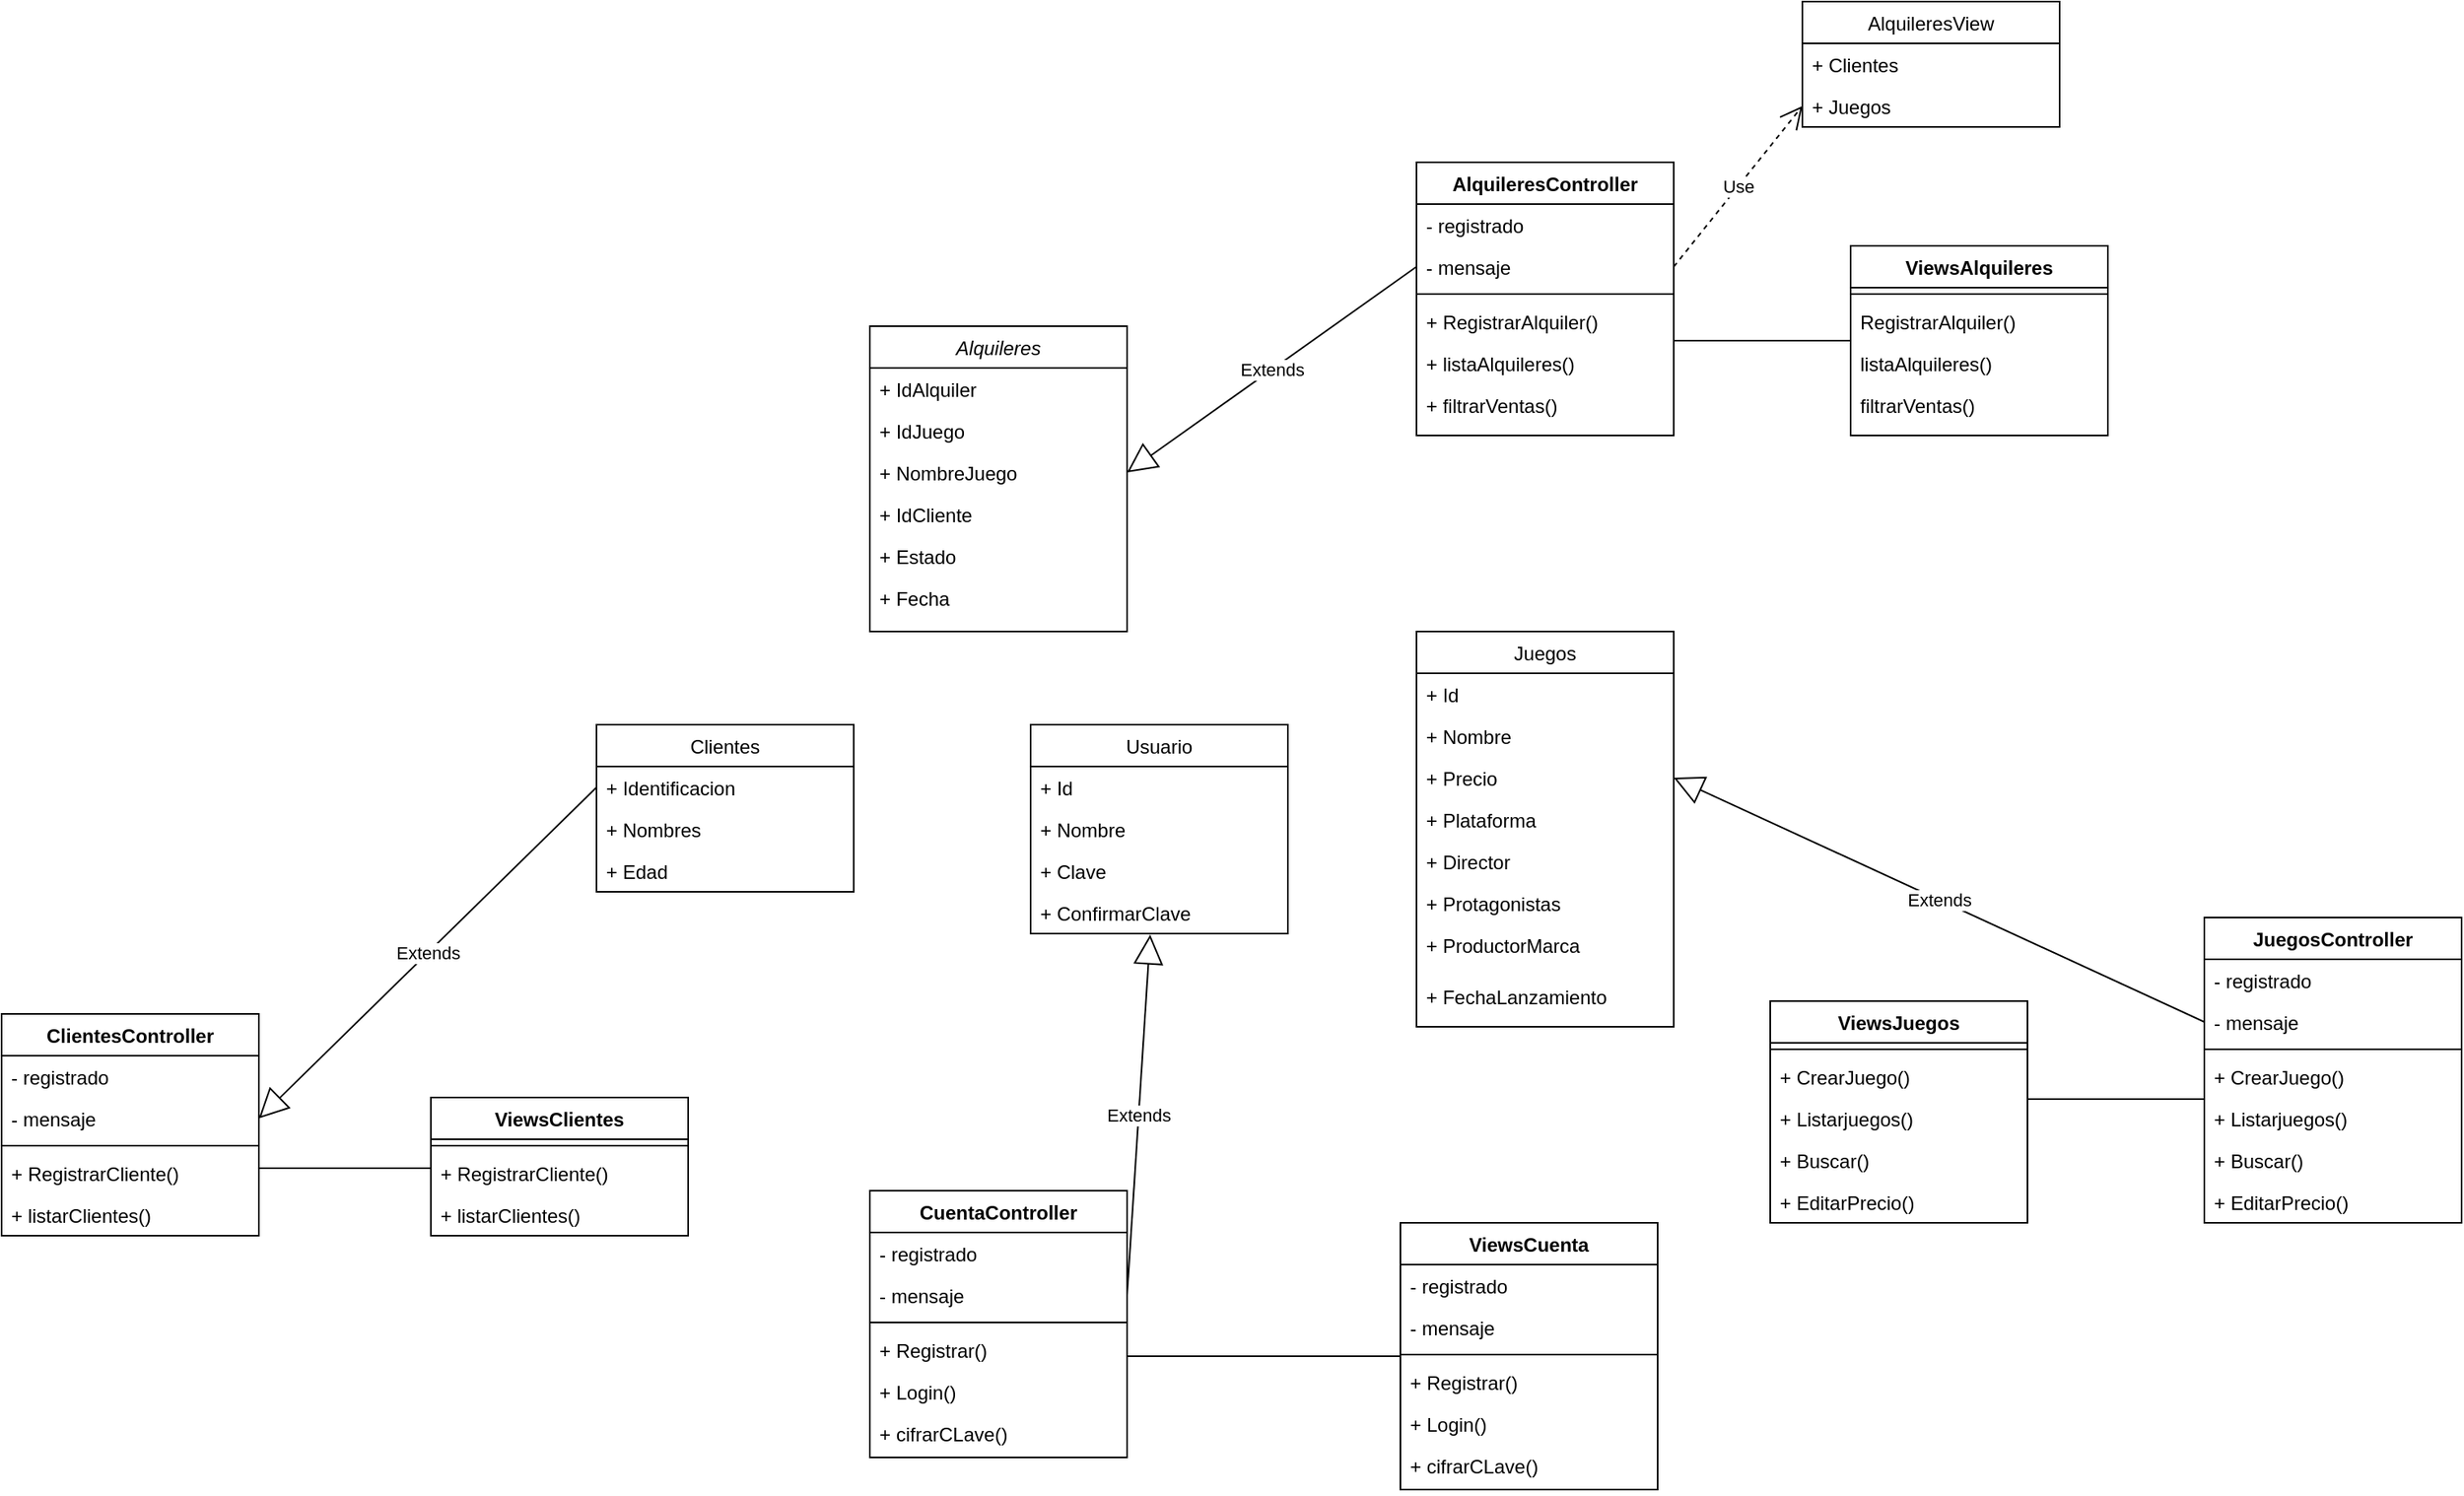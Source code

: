 <mxfile version="21.2.1" type="device">
  <diagram id="C5RBs43oDa-KdzZeNtuy" name="Page-1">
    <mxGraphModel dx="2284" dy="2056" grid="1" gridSize="10" guides="1" tooltips="1" connect="1" arrows="1" fold="1" page="1" pageScale="1" pageWidth="827" pageHeight="1169" math="0" shadow="0">
      <root>
        <mxCell id="WIyWlLk6GJQsqaUBKTNV-0" />
        <mxCell id="WIyWlLk6GJQsqaUBKTNV-1" parent="WIyWlLk6GJQsqaUBKTNV-0" />
        <mxCell id="zkfFHV4jXpPFQw0GAbJ--0" value="Alquileres" style="swimlane;fontStyle=2;align=center;verticalAlign=top;childLayout=stackLayout;horizontal=1;startSize=26;horizontalStack=0;resizeParent=1;resizeLast=0;collapsible=1;marginBottom=0;rounded=0;shadow=0;strokeWidth=1;" parent="WIyWlLk6GJQsqaUBKTNV-1" vertex="1">
          <mxGeometry x="-210" y="-8" width="160" height="190" as="geometry">
            <mxRectangle x="230" y="140" width="160" height="26" as="alternateBounds" />
          </mxGeometry>
        </mxCell>
        <mxCell id="zkfFHV4jXpPFQw0GAbJ--1" value="+ IdAlquiler" style="text;align=left;verticalAlign=top;spacingLeft=4;spacingRight=4;overflow=hidden;rotatable=0;points=[[0,0.5],[1,0.5]];portConstraint=eastwest;" parent="zkfFHV4jXpPFQw0GAbJ--0" vertex="1">
          <mxGeometry y="26" width="160" height="26" as="geometry" />
        </mxCell>
        <mxCell id="zkfFHV4jXpPFQw0GAbJ--2" value="+ IdJuego " style="text;align=left;verticalAlign=top;spacingLeft=4;spacingRight=4;overflow=hidden;rotatable=0;points=[[0,0.5],[1,0.5]];portConstraint=eastwest;rounded=0;shadow=0;html=0;" parent="zkfFHV4jXpPFQw0GAbJ--0" vertex="1">
          <mxGeometry y="52" width="160" height="26" as="geometry" />
        </mxCell>
        <mxCell id="zkfFHV4jXpPFQw0GAbJ--3" value="+ NombreJuego" style="text;align=left;verticalAlign=top;spacingLeft=4;spacingRight=4;overflow=hidden;rotatable=0;points=[[0,0.5],[1,0.5]];portConstraint=eastwest;rounded=0;shadow=0;html=0;" parent="zkfFHV4jXpPFQw0GAbJ--0" vertex="1">
          <mxGeometry y="78" width="160" height="26" as="geometry" />
        </mxCell>
        <mxCell id="rr_mZwFzjjK951hPbo51-11" value="+ IdCliente " style="text;align=left;verticalAlign=top;spacingLeft=4;spacingRight=4;overflow=hidden;rotatable=0;points=[[0,0.5],[1,0.5]];portConstraint=eastwest;rounded=0;shadow=0;html=0;" vertex="1" parent="zkfFHV4jXpPFQw0GAbJ--0">
          <mxGeometry y="104" width="160" height="26" as="geometry" />
        </mxCell>
        <mxCell id="rr_mZwFzjjK951hPbo51-10" value="+ Estado " style="text;align=left;verticalAlign=top;spacingLeft=4;spacingRight=4;overflow=hidden;rotatable=0;points=[[0,0.5],[1,0.5]];portConstraint=eastwest;rounded=0;shadow=0;html=0;" vertex="1" parent="zkfFHV4jXpPFQw0GAbJ--0">
          <mxGeometry y="130" width="160" height="26" as="geometry" />
        </mxCell>
        <mxCell id="rr_mZwFzjjK951hPbo51-12" value="+ Fecha" style="text;align=left;verticalAlign=top;spacingLeft=4;spacingRight=4;overflow=hidden;rotatable=0;points=[[0,0.5],[1,0.5]];portConstraint=eastwest;rounded=0;shadow=0;html=0;" vertex="1" parent="zkfFHV4jXpPFQw0GAbJ--0">
          <mxGeometry y="156" width="160" height="26" as="geometry" />
        </mxCell>
        <mxCell id="zkfFHV4jXpPFQw0GAbJ--6" value="AlquileresView" style="swimlane;fontStyle=0;align=center;verticalAlign=top;childLayout=stackLayout;horizontal=1;startSize=26;horizontalStack=0;resizeParent=1;resizeLast=0;collapsible=1;marginBottom=0;rounded=0;shadow=0;strokeWidth=1;" parent="WIyWlLk6GJQsqaUBKTNV-1" vertex="1">
          <mxGeometry x="370" y="-210" width="160" height="78" as="geometry">
            <mxRectangle x="130" y="380" width="160" height="26" as="alternateBounds" />
          </mxGeometry>
        </mxCell>
        <mxCell id="zkfFHV4jXpPFQw0GAbJ--7" value="+ Clientes" style="text;align=left;verticalAlign=top;spacingLeft=4;spacingRight=4;overflow=hidden;rotatable=0;points=[[0,0.5],[1,0.5]];portConstraint=eastwest;" parent="zkfFHV4jXpPFQw0GAbJ--6" vertex="1">
          <mxGeometry y="26" width="160" height="26" as="geometry" />
        </mxCell>
        <mxCell id="zkfFHV4jXpPFQw0GAbJ--8" value="+ Juegos" style="text;align=left;verticalAlign=top;spacingLeft=4;spacingRight=4;overflow=hidden;rotatable=0;points=[[0,0.5],[1,0.5]];portConstraint=eastwest;rounded=0;shadow=0;html=0;" parent="zkfFHV4jXpPFQw0GAbJ--6" vertex="1">
          <mxGeometry y="52" width="160" height="26" as="geometry" />
        </mxCell>
        <mxCell id="zkfFHV4jXpPFQw0GAbJ--13" value="Juegos&#xa;" style="swimlane;fontStyle=0;align=center;verticalAlign=top;childLayout=stackLayout;horizontal=1;startSize=26;horizontalStack=0;resizeParent=1;resizeLast=0;collapsible=1;marginBottom=0;rounded=0;shadow=0;strokeWidth=1;" parent="WIyWlLk6GJQsqaUBKTNV-1" vertex="1">
          <mxGeometry x="130" y="182" width="160" height="246" as="geometry">
            <mxRectangle x="370" y="250" width="170" height="26" as="alternateBounds" />
          </mxGeometry>
        </mxCell>
        <mxCell id="zkfFHV4jXpPFQw0GAbJ--14" value="+ Id" style="text;align=left;verticalAlign=top;spacingLeft=4;spacingRight=4;overflow=hidden;rotatable=0;points=[[0,0.5],[1,0.5]];portConstraint=eastwest;" parent="zkfFHV4jXpPFQw0GAbJ--13" vertex="1">
          <mxGeometry y="26" width="160" height="26" as="geometry" />
        </mxCell>
        <mxCell id="rr_mZwFzjjK951hPbo51-15" value="+ Nombre" style="text;align=left;verticalAlign=top;spacingLeft=4;spacingRight=4;overflow=hidden;rotatable=0;points=[[0,0.5],[1,0.5]];portConstraint=eastwest;" vertex="1" parent="zkfFHV4jXpPFQw0GAbJ--13">
          <mxGeometry y="52" width="160" height="26" as="geometry" />
        </mxCell>
        <mxCell id="rr_mZwFzjjK951hPbo51-14" value="+ Precio" style="text;align=left;verticalAlign=top;spacingLeft=4;spacingRight=4;overflow=hidden;rotatable=0;points=[[0,0.5],[1,0.5]];portConstraint=eastwest;" vertex="1" parent="zkfFHV4jXpPFQw0GAbJ--13">
          <mxGeometry y="78" width="160" height="26" as="geometry" />
        </mxCell>
        <mxCell id="rr_mZwFzjjK951hPbo51-19" value="+ Plataforma" style="text;align=left;verticalAlign=top;spacingLeft=4;spacingRight=4;overflow=hidden;rotatable=0;points=[[0,0.5],[1,0.5]];portConstraint=eastwest;" vertex="1" parent="zkfFHV4jXpPFQw0GAbJ--13">
          <mxGeometry y="104" width="160" height="26" as="geometry" />
        </mxCell>
        <mxCell id="rr_mZwFzjjK951hPbo51-18" value="+ Director" style="text;align=left;verticalAlign=top;spacingLeft=4;spacingRight=4;overflow=hidden;rotatable=0;points=[[0,0.5],[1,0.5]];portConstraint=eastwest;" vertex="1" parent="zkfFHV4jXpPFQw0GAbJ--13">
          <mxGeometry y="130" width="160" height="26" as="geometry" />
        </mxCell>
        <mxCell id="rr_mZwFzjjK951hPbo51-17" value="+ Protagonistas" style="text;align=left;verticalAlign=top;spacingLeft=4;spacingRight=4;overflow=hidden;rotatable=0;points=[[0,0.5],[1,0.5]];portConstraint=eastwest;" vertex="1" parent="zkfFHV4jXpPFQw0GAbJ--13">
          <mxGeometry y="156" width="160" height="26" as="geometry" />
        </mxCell>
        <mxCell id="rr_mZwFzjjK951hPbo51-16" value="+ ProductorMarca" style="text;align=left;verticalAlign=top;spacingLeft=4;spacingRight=4;overflow=hidden;rotatable=0;points=[[0,0.5],[1,0.5]];portConstraint=eastwest;" vertex="1" parent="zkfFHV4jXpPFQw0GAbJ--13">
          <mxGeometry y="182" width="160" height="32" as="geometry" />
        </mxCell>
        <mxCell id="rr_mZwFzjjK951hPbo51-21" value="+ FechaLanzamiento" style="text;align=left;verticalAlign=top;spacingLeft=4;spacingRight=4;overflow=hidden;rotatable=0;points=[[0,0.5],[1,0.5]];portConstraint=eastwest;" vertex="1" parent="zkfFHV4jXpPFQw0GAbJ--13">
          <mxGeometry y="214" width="160" height="32" as="geometry" />
        </mxCell>
        <mxCell id="zkfFHV4jXpPFQw0GAbJ--17" value="Clientes" style="swimlane;fontStyle=0;align=center;verticalAlign=top;childLayout=stackLayout;horizontal=1;startSize=26;horizontalStack=0;resizeParent=1;resizeLast=0;collapsible=1;marginBottom=0;rounded=0;shadow=0;strokeWidth=1;" parent="WIyWlLk6GJQsqaUBKTNV-1" vertex="1">
          <mxGeometry x="-380" y="240" width="160" height="104" as="geometry">
            <mxRectangle x="550" y="140" width="160" height="26" as="alternateBounds" />
          </mxGeometry>
        </mxCell>
        <mxCell id="zkfFHV4jXpPFQw0GAbJ--18" value="+ Identificacion " style="text;align=left;verticalAlign=top;spacingLeft=4;spacingRight=4;overflow=hidden;rotatable=0;points=[[0,0.5],[1,0.5]];portConstraint=eastwest;" parent="zkfFHV4jXpPFQw0GAbJ--17" vertex="1">
          <mxGeometry y="26" width="160" height="26" as="geometry" />
        </mxCell>
        <mxCell id="zkfFHV4jXpPFQw0GAbJ--19" value="+ Nombres " style="text;align=left;verticalAlign=top;spacingLeft=4;spacingRight=4;overflow=hidden;rotatable=0;points=[[0,0.5],[1,0.5]];portConstraint=eastwest;rounded=0;shadow=0;html=0;" parent="zkfFHV4jXpPFQw0GAbJ--17" vertex="1">
          <mxGeometry y="52" width="160" height="26" as="geometry" />
        </mxCell>
        <mxCell id="zkfFHV4jXpPFQw0GAbJ--20" value="+ Edad " style="text;align=left;verticalAlign=top;spacingLeft=4;spacingRight=4;overflow=hidden;rotatable=0;points=[[0,0.5],[1,0.5]];portConstraint=eastwest;rounded=0;shadow=0;html=0;" parent="zkfFHV4jXpPFQw0GAbJ--17" vertex="1">
          <mxGeometry y="78" width="160" height="26" as="geometry" />
        </mxCell>
        <mxCell id="rr_mZwFzjjK951hPbo51-1" value="Usuario" style="swimlane;fontStyle=0;align=center;verticalAlign=top;childLayout=stackLayout;horizontal=1;startSize=26;horizontalStack=0;resizeParent=1;resizeLast=0;collapsible=1;marginBottom=0;rounded=0;shadow=0;strokeWidth=1;" vertex="1" parent="WIyWlLk6GJQsqaUBKTNV-1">
          <mxGeometry x="-110" y="240" width="160" height="130" as="geometry">
            <mxRectangle x="550" y="140" width="160" height="26" as="alternateBounds" />
          </mxGeometry>
        </mxCell>
        <mxCell id="rr_mZwFzjjK951hPbo51-2" value="+ Id " style="text;align=left;verticalAlign=top;spacingLeft=4;spacingRight=4;overflow=hidden;rotatable=0;points=[[0,0.5],[1,0.5]];portConstraint=eastwest;" vertex="1" parent="rr_mZwFzjjK951hPbo51-1">
          <mxGeometry y="26" width="160" height="26" as="geometry" />
        </mxCell>
        <mxCell id="rr_mZwFzjjK951hPbo51-3" value="+ Nombre" style="text;align=left;verticalAlign=top;spacingLeft=4;spacingRight=4;overflow=hidden;rotatable=0;points=[[0,0.5],[1,0.5]];portConstraint=eastwest;rounded=0;shadow=0;html=0;" vertex="1" parent="rr_mZwFzjjK951hPbo51-1">
          <mxGeometry y="52" width="160" height="26" as="geometry" />
        </mxCell>
        <mxCell id="rr_mZwFzjjK951hPbo51-4" value="+ Clave" style="text;align=left;verticalAlign=top;spacingLeft=4;spacingRight=4;overflow=hidden;rotatable=0;points=[[0,0.5],[1,0.5]];portConstraint=eastwest;rounded=0;shadow=0;html=0;" vertex="1" parent="rr_mZwFzjjK951hPbo51-1">
          <mxGeometry y="78" width="160" height="26" as="geometry" />
        </mxCell>
        <mxCell id="rr_mZwFzjjK951hPbo51-5" value="+ ConfirmarClave" style="text;align=left;verticalAlign=top;spacingLeft=4;spacingRight=4;overflow=hidden;rotatable=0;points=[[0,0.5],[1,0.5]];portConstraint=eastwest;rounded=0;shadow=0;html=0;" vertex="1" parent="rr_mZwFzjjK951hPbo51-1">
          <mxGeometry y="104" width="160" height="26" as="geometry" />
        </mxCell>
        <mxCell id="rr_mZwFzjjK951hPbo51-26" value="AlquileresController" style="swimlane;fontStyle=1;align=center;verticalAlign=top;childLayout=stackLayout;horizontal=1;startSize=26;horizontalStack=0;resizeParent=1;resizeParentMax=0;resizeLast=0;collapsible=1;marginBottom=0;whiteSpace=wrap;html=1;" vertex="1" parent="WIyWlLk6GJQsqaUBKTNV-1">
          <mxGeometry x="130" y="-110" width="160" height="170" as="geometry" />
        </mxCell>
        <mxCell id="rr_mZwFzjjK951hPbo51-27" value="- registrado" style="text;strokeColor=none;fillColor=none;align=left;verticalAlign=top;spacingLeft=4;spacingRight=4;overflow=hidden;rotatable=0;points=[[0,0.5],[1,0.5]];portConstraint=eastwest;whiteSpace=wrap;html=1;" vertex="1" parent="rr_mZwFzjjK951hPbo51-26">
          <mxGeometry y="26" width="160" height="26" as="geometry" />
        </mxCell>
        <mxCell id="rr_mZwFzjjK951hPbo51-46" value="- mensaje" style="text;strokeColor=none;fillColor=none;align=left;verticalAlign=top;spacingLeft=4;spacingRight=4;overflow=hidden;rotatable=0;points=[[0,0.5],[1,0.5]];portConstraint=eastwest;whiteSpace=wrap;html=1;" vertex="1" parent="rr_mZwFzjjK951hPbo51-26">
          <mxGeometry y="52" width="160" height="26" as="geometry" />
        </mxCell>
        <mxCell id="rr_mZwFzjjK951hPbo51-28" value="" style="line;strokeWidth=1;fillColor=none;align=left;verticalAlign=middle;spacingTop=-1;spacingLeft=3;spacingRight=3;rotatable=0;labelPosition=right;points=[];portConstraint=eastwest;strokeColor=inherit;" vertex="1" parent="rr_mZwFzjjK951hPbo51-26">
          <mxGeometry y="78" width="160" height="8" as="geometry" />
        </mxCell>
        <mxCell id="rr_mZwFzjjK951hPbo51-47" value="+ RegistrarAlquiler()" style="text;strokeColor=none;fillColor=none;align=left;verticalAlign=top;spacingLeft=4;spacingRight=4;overflow=hidden;rotatable=0;points=[[0,0.5],[1,0.5]];portConstraint=eastwest;whiteSpace=wrap;html=1;" vertex="1" parent="rr_mZwFzjjK951hPbo51-26">
          <mxGeometry y="86" width="160" height="26" as="geometry" />
        </mxCell>
        <mxCell id="rr_mZwFzjjK951hPbo51-48" value="+ listaAlquileres()" style="text;strokeColor=none;fillColor=none;align=left;verticalAlign=top;spacingLeft=4;spacingRight=4;overflow=hidden;rotatable=0;points=[[0,0.5],[1,0.5]];portConstraint=eastwest;whiteSpace=wrap;html=1;" vertex="1" parent="rr_mZwFzjjK951hPbo51-26">
          <mxGeometry y="112" width="160" height="26" as="geometry" />
        </mxCell>
        <mxCell id="rr_mZwFzjjK951hPbo51-29" value="+ filtrarVentas()" style="text;strokeColor=none;fillColor=none;align=left;verticalAlign=top;spacingLeft=4;spacingRight=4;overflow=hidden;rotatable=0;points=[[0,0.5],[1,0.5]];portConstraint=eastwest;whiteSpace=wrap;html=1;" vertex="1" parent="rr_mZwFzjjK951hPbo51-26">
          <mxGeometry y="138" width="160" height="32" as="geometry" />
        </mxCell>
        <mxCell id="rr_mZwFzjjK951hPbo51-30" value="ClientesController" style="swimlane;fontStyle=1;align=center;verticalAlign=top;childLayout=stackLayout;horizontal=1;startSize=26;horizontalStack=0;resizeParent=1;resizeParentMax=0;resizeLast=0;collapsible=1;marginBottom=0;whiteSpace=wrap;html=1;" vertex="1" parent="WIyWlLk6GJQsqaUBKTNV-1">
          <mxGeometry x="-750" y="420" width="160" height="138" as="geometry" />
        </mxCell>
        <mxCell id="rr_mZwFzjjK951hPbo51-31" value="- registrado" style="text;strokeColor=none;fillColor=none;align=left;verticalAlign=top;spacingLeft=4;spacingRight=4;overflow=hidden;rotatable=0;points=[[0,0.5],[1,0.5]];portConstraint=eastwest;whiteSpace=wrap;html=1;" vertex="1" parent="rr_mZwFzjjK951hPbo51-30">
          <mxGeometry y="26" width="160" height="26" as="geometry" />
        </mxCell>
        <mxCell id="rr_mZwFzjjK951hPbo51-54" value="- mensaje" style="text;strokeColor=none;fillColor=none;align=left;verticalAlign=top;spacingLeft=4;spacingRight=4;overflow=hidden;rotatable=0;points=[[0,0.5],[1,0.5]];portConstraint=eastwest;whiteSpace=wrap;html=1;" vertex="1" parent="rr_mZwFzjjK951hPbo51-30">
          <mxGeometry y="52" width="160" height="26" as="geometry" />
        </mxCell>
        <mxCell id="rr_mZwFzjjK951hPbo51-32" value="" style="line;strokeWidth=1;fillColor=none;align=left;verticalAlign=middle;spacingTop=-1;spacingLeft=3;spacingRight=3;rotatable=0;labelPosition=right;points=[];portConstraint=eastwest;strokeColor=inherit;" vertex="1" parent="rr_mZwFzjjK951hPbo51-30">
          <mxGeometry y="78" width="160" height="8" as="geometry" />
        </mxCell>
        <mxCell id="rr_mZwFzjjK951hPbo51-33" value="+ RegistrarCliente()" style="text;strokeColor=none;fillColor=none;align=left;verticalAlign=top;spacingLeft=4;spacingRight=4;overflow=hidden;rotatable=0;points=[[0,0.5],[1,0.5]];portConstraint=eastwest;whiteSpace=wrap;html=1;" vertex="1" parent="rr_mZwFzjjK951hPbo51-30">
          <mxGeometry y="86" width="160" height="26" as="geometry" />
        </mxCell>
        <mxCell id="rr_mZwFzjjK951hPbo51-56" value="+ listarClientes()" style="text;strokeColor=none;fillColor=none;align=left;verticalAlign=top;spacingLeft=4;spacingRight=4;overflow=hidden;rotatable=0;points=[[0,0.5],[1,0.5]];portConstraint=eastwest;whiteSpace=wrap;html=1;" vertex="1" parent="rr_mZwFzjjK951hPbo51-30">
          <mxGeometry y="112" width="160" height="26" as="geometry" />
        </mxCell>
        <mxCell id="rr_mZwFzjjK951hPbo51-34" value="JuegosController" style="swimlane;fontStyle=1;align=center;verticalAlign=top;childLayout=stackLayout;horizontal=1;startSize=26;horizontalStack=0;resizeParent=1;resizeParentMax=0;resizeLast=0;collapsible=1;marginBottom=0;whiteSpace=wrap;html=1;" vertex="1" parent="WIyWlLk6GJQsqaUBKTNV-1">
          <mxGeometry x="620" y="360" width="160" height="190" as="geometry" />
        </mxCell>
        <mxCell id="rr_mZwFzjjK951hPbo51-35" value="- registrado" style="text;strokeColor=none;fillColor=none;align=left;verticalAlign=top;spacingLeft=4;spacingRight=4;overflow=hidden;rotatable=0;points=[[0,0.5],[1,0.5]];portConstraint=eastwest;whiteSpace=wrap;html=1;" vertex="1" parent="rr_mZwFzjjK951hPbo51-34">
          <mxGeometry y="26" width="160" height="26" as="geometry" />
        </mxCell>
        <mxCell id="rr_mZwFzjjK951hPbo51-59" value="- mensaje" style="text;strokeColor=none;fillColor=none;align=left;verticalAlign=top;spacingLeft=4;spacingRight=4;overflow=hidden;rotatable=0;points=[[0,0.5],[1,0.5]];portConstraint=eastwest;whiteSpace=wrap;html=1;" vertex="1" parent="rr_mZwFzjjK951hPbo51-34">
          <mxGeometry y="52" width="160" height="26" as="geometry" />
        </mxCell>
        <mxCell id="rr_mZwFzjjK951hPbo51-36" value="" style="line;strokeWidth=1;fillColor=none;align=left;verticalAlign=middle;spacingTop=-1;spacingLeft=3;spacingRight=3;rotatable=0;labelPosition=right;points=[];portConstraint=eastwest;strokeColor=inherit;" vertex="1" parent="rr_mZwFzjjK951hPbo51-34">
          <mxGeometry y="78" width="160" height="8" as="geometry" />
        </mxCell>
        <mxCell id="rr_mZwFzjjK951hPbo51-37" value="+ CrearJuego()" style="text;strokeColor=none;fillColor=none;align=left;verticalAlign=top;spacingLeft=4;spacingRight=4;overflow=hidden;rotatable=0;points=[[0,0.5],[1,0.5]];portConstraint=eastwest;whiteSpace=wrap;html=1;" vertex="1" parent="rr_mZwFzjjK951hPbo51-34">
          <mxGeometry y="86" width="160" height="26" as="geometry" />
        </mxCell>
        <mxCell id="rr_mZwFzjjK951hPbo51-60" value="+ Listarjuegos()" style="text;strokeColor=none;fillColor=none;align=left;verticalAlign=top;spacingLeft=4;spacingRight=4;overflow=hidden;rotatable=0;points=[[0,0.5],[1,0.5]];portConstraint=eastwest;whiteSpace=wrap;html=1;" vertex="1" parent="rr_mZwFzjjK951hPbo51-34">
          <mxGeometry y="112" width="160" height="26" as="geometry" />
        </mxCell>
        <mxCell id="rr_mZwFzjjK951hPbo51-61" value="+ Buscar()" style="text;strokeColor=none;fillColor=none;align=left;verticalAlign=top;spacingLeft=4;spacingRight=4;overflow=hidden;rotatable=0;points=[[0,0.5],[1,0.5]];portConstraint=eastwest;whiteSpace=wrap;html=1;" vertex="1" parent="rr_mZwFzjjK951hPbo51-34">
          <mxGeometry y="138" width="160" height="26" as="geometry" />
        </mxCell>
        <mxCell id="rr_mZwFzjjK951hPbo51-62" value="+ EditarPrecio()" style="text;strokeColor=none;fillColor=none;align=left;verticalAlign=top;spacingLeft=4;spacingRight=4;overflow=hidden;rotatable=0;points=[[0,0.5],[1,0.5]];portConstraint=eastwest;whiteSpace=wrap;html=1;" vertex="1" parent="rr_mZwFzjjK951hPbo51-34">
          <mxGeometry y="164" width="160" height="26" as="geometry" />
        </mxCell>
        <mxCell id="rr_mZwFzjjK951hPbo51-38" value="CuentaController" style="swimlane;fontStyle=1;align=center;verticalAlign=top;childLayout=stackLayout;horizontal=1;startSize=26;horizontalStack=0;resizeParent=1;resizeParentMax=0;resizeLast=0;collapsible=1;marginBottom=0;whiteSpace=wrap;html=1;" vertex="1" parent="WIyWlLk6GJQsqaUBKTNV-1">
          <mxGeometry x="-210" y="530" width="160" height="166" as="geometry" />
        </mxCell>
        <mxCell id="rr_mZwFzjjK951hPbo51-39" value="- registrado" style="text;strokeColor=none;fillColor=none;align=left;verticalAlign=top;spacingLeft=4;spacingRight=4;overflow=hidden;rotatable=0;points=[[0,0.5],[1,0.5]];portConstraint=eastwest;whiteSpace=wrap;html=1;" vertex="1" parent="rr_mZwFzjjK951hPbo51-38">
          <mxGeometry y="26" width="160" height="26" as="geometry" />
        </mxCell>
        <mxCell id="rr_mZwFzjjK951hPbo51-64" value="- mensaje" style="text;strokeColor=none;fillColor=none;align=left;verticalAlign=top;spacingLeft=4;spacingRight=4;overflow=hidden;rotatable=0;points=[[0,0.5],[1,0.5]];portConstraint=eastwest;whiteSpace=wrap;html=1;" vertex="1" parent="rr_mZwFzjjK951hPbo51-38">
          <mxGeometry y="52" width="160" height="26" as="geometry" />
        </mxCell>
        <mxCell id="rr_mZwFzjjK951hPbo51-40" value="" style="line;strokeWidth=1;fillColor=none;align=left;verticalAlign=middle;spacingTop=-1;spacingLeft=3;spacingRight=3;rotatable=0;labelPosition=right;points=[];portConstraint=eastwest;strokeColor=inherit;" vertex="1" parent="rr_mZwFzjjK951hPbo51-38">
          <mxGeometry y="78" width="160" height="8" as="geometry" />
        </mxCell>
        <mxCell id="rr_mZwFzjjK951hPbo51-41" value="+ Registrar()" style="text;strokeColor=none;fillColor=none;align=left;verticalAlign=top;spacingLeft=4;spacingRight=4;overflow=hidden;rotatable=0;points=[[0,0.5],[1,0.5]];portConstraint=eastwest;whiteSpace=wrap;html=1;" vertex="1" parent="rr_mZwFzjjK951hPbo51-38">
          <mxGeometry y="86" width="160" height="26" as="geometry" />
        </mxCell>
        <mxCell id="rr_mZwFzjjK951hPbo51-65" value="+ Login()" style="text;strokeColor=none;fillColor=none;align=left;verticalAlign=top;spacingLeft=4;spacingRight=4;overflow=hidden;rotatable=0;points=[[0,0.5],[1,0.5]];portConstraint=eastwest;whiteSpace=wrap;html=1;" vertex="1" parent="rr_mZwFzjjK951hPbo51-38">
          <mxGeometry y="112" width="160" height="26" as="geometry" />
        </mxCell>
        <mxCell id="rr_mZwFzjjK951hPbo51-66" value="+ cifrarCLave()" style="text;strokeColor=none;fillColor=none;align=left;verticalAlign=top;spacingLeft=4;spacingRight=4;overflow=hidden;rotatable=0;points=[[0,0.5],[1,0.5]];portConstraint=eastwest;whiteSpace=wrap;html=1;" vertex="1" parent="rr_mZwFzjjK951hPbo51-38">
          <mxGeometry y="138" width="160" height="28" as="geometry" />
        </mxCell>
        <mxCell id="rr_mZwFzjjK951hPbo51-52" value="Extends" style="endArrow=block;endSize=16;endFill=0;html=1;rounded=0;exitX=0;exitY=0.5;exitDx=0;exitDy=0;entryX=1;entryY=0.5;entryDx=0;entryDy=0;" edge="1" parent="WIyWlLk6GJQsqaUBKTNV-1" source="rr_mZwFzjjK951hPbo51-46" target="zkfFHV4jXpPFQw0GAbJ--3">
          <mxGeometry width="160" relative="1" as="geometry">
            <mxPoint x="-300" y="-210" as="sourcePoint" />
            <mxPoint x="-400" y="-150" as="targetPoint" />
            <Array as="points" />
          </mxGeometry>
        </mxCell>
        <mxCell id="rr_mZwFzjjK951hPbo51-51" value="Use" style="endArrow=open;endSize=12;dashed=1;html=1;rounded=0;entryX=0;entryY=0.5;entryDx=0;entryDy=0;exitX=1;exitY=0.5;exitDx=0;exitDy=0;" edge="1" parent="WIyWlLk6GJQsqaUBKTNV-1" source="rr_mZwFzjjK951hPbo51-46" target="zkfFHV4jXpPFQw0GAbJ--8">
          <mxGeometry width="160" relative="1" as="geometry">
            <mxPoint x="150" y="-40" as="sourcePoint" />
            <mxPoint x="310" y="-40" as="targetPoint" />
          </mxGeometry>
        </mxCell>
        <mxCell id="rr_mZwFzjjK951hPbo51-57" value="Extends" style="endArrow=block;endSize=16;endFill=0;html=1;rounded=0;exitX=0;exitY=0.5;exitDx=0;exitDy=0;entryX=1;entryY=0.5;entryDx=0;entryDy=0;" edge="1" parent="WIyWlLk6GJQsqaUBKTNV-1" source="zkfFHV4jXpPFQw0GAbJ--18" target="rr_mZwFzjjK951hPbo51-54">
          <mxGeometry width="160" relative="1" as="geometry">
            <mxPoint x="-390" y="258" as="sourcePoint" />
            <mxPoint x="-550" y="274" as="targetPoint" />
            <Array as="points" />
          </mxGeometry>
        </mxCell>
        <mxCell id="rr_mZwFzjjK951hPbo51-63" value="Extends" style="endArrow=block;endSize=16;endFill=0;html=1;rounded=0;entryX=1;entryY=0.5;entryDx=0;entryDy=0;exitX=0;exitY=0.5;exitDx=0;exitDy=0;" edge="1" parent="WIyWlLk6GJQsqaUBKTNV-1" source="rr_mZwFzjjK951hPbo51-59" target="rr_mZwFzjjK951hPbo51-14">
          <mxGeometry width="160" relative="1" as="geometry">
            <mxPoint x="500" y="220" as="sourcePoint" />
            <mxPoint x="720" y="210" as="targetPoint" />
          </mxGeometry>
        </mxCell>
        <mxCell id="rr_mZwFzjjK951hPbo51-67" value="Extends" style="endArrow=block;endSize=16;endFill=0;html=1;rounded=0;entryX=0.465;entryY=1.026;entryDx=0;entryDy=0;exitX=1;exitY=0.5;exitDx=0;exitDy=0;entryPerimeter=0;" edge="1" parent="WIyWlLk6GJQsqaUBKTNV-1" source="rr_mZwFzjjK951hPbo51-64" target="rr_mZwFzjjK951hPbo51-5">
          <mxGeometry width="160" relative="1" as="geometry">
            <mxPoint x="90" y="470" as="sourcePoint" />
            <mxPoint x="250" y="470" as="targetPoint" />
          </mxGeometry>
        </mxCell>
        <mxCell id="rr_mZwFzjjK951hPbo51-68" value="ViewsAlquileres" style="swimlane;fontStyle=1;align=center;verticalAlign=top;childLayout=stackLayout;horizontal=1;startSize=26;horizontalStack=0;resizeParent=1;resizeParentMax=0;resizeLast=0;collapsible=1;marginBottom=0;whiteSpace=wrap;html=1;" vertex="1" parent="WIyWlLk6GJQsqaUBKTNV-1">
          <mxGeometry x="400" y="-58" width="160" height="118" as="geometry" />
        </mxCell>
        <mxCell id="rr_mZwFzjjK951hPbo51-71" value="" style="line;strokeWidth=1;fillColor=none;align=left;verticalAlign=middle;spacingTop=-1;spacingLeft=3;spacingRight=3;rotatable=0;labelPosition=right;points=[];portConstraint=eastwest;strokeColor=inherit;" vertex="1" parent="rr_mZwFzjjK951hPbo51-68">
          <mxGeometry y="26" width="160" height="8" as="geometry" />
        </mxCell>
        <mxCell id="rr_mZwFzjjK951hPbo51-72" value="RegistrarAlquiler()" style="text;strokeColor=none;fillColor=none;align=left;verticalAlign=top;spacingLeft=4;spacingRight=4;overflow=hidden;rotatable=0;points=[[0,0.5],[1,0.5]];portConstraint=eastwest;whiteSpace=wrap;html=1;" vertex="1" parent="rr_mZwFzjjK951hPbo51-68">
          <mxGeometry y="34" width="160" height="26" as="geometry" />
        </mxCell>
        <mxCell id="rr_mZwFzjjK951hPbo51-73" value="listaAlquileres()" style="text;strokeColor=none;fillColor=none;align=left;verticalAlign=top;spacingLeft=4;spacingRight=4;overflow=hidden;rotatable=0;points=[[0,0.5],[1,0.5]];portConstraint=eastwest;whiteSpace=wrap;html=1;" vertex="1" parent="rr_mZwFzjjK951hPbo51-68">
          <mxGeometry y="60" width="160" height="26" as="geometry" />
        </mxCell>
        <mxCell id="rr_mZwFzjjK951hPbo51-74" value="filtrarVentas()" style="text;strokeColor=none;fillColor=none;align=left;verticalAlign=top;spacingLeft=4;spacingRight=4;overflow=hidden;rotatable=0;points=[[0,0.5],[1,0.5]];portConstraint=eastwest;whiteSpace=wrap;html=1;" vertex="1" parent="rr_mZwFzjjK951hPbo51-68">
          <mxGeometry y="86" width="160" height="32" as="geometry" />
        </mxCell>
        <mxCell id="rr_mZwFzjjK951hPbo51-75" value="" style="line;strokeWidth=1;fillColor=none;align=left;verticalAlign=middle;spacingTop=-1;spacingLeft=3;spacingRight=3;rotatable=0;labelPosition=right;points=[];portConstraint=eastwest;strokeColor=inherit;" vertex="1" parent="WIyWlLk6GJQsqaUBKTNV-1">
          <mxGeometry x="290" y="-3" width="110" height="8" as="geometry" />
        </mxCell>
        <mxCell id="rr_mZwFzjjK951hPbo51-76" value="ViewsClientes" style="swimlane;fontStyle=1;align=center;verticalAlign=top;childLayout=stackLayout;horizontal=1;startSize=26;horizontalStack=0;resizeParent=1;resizeParentMax=0;resizeLast=0;collapsible=1;marginBottom=0;whiteSpace=wrap;html=1;" vertex="1" parent="WIyWlLk6GJQsqaUBKTNV-1">
          <mxGeometry x="-483" y="472" width="160" height="86" as="geometry" />
        </mxCell>
        <mxCell id="rr_mZwFzjjK951hPbo51-79" value="" style="line;strokeWidth=1;fillColor=none;align=left;verticalAlign=middle;spacingTop=-1;spacingLeft=3;spacingRight=3;rotatable=0;labelPosition=right;points=[];portConstraint=eastwest;strokeColor=inherit;" vertex="1" parent="rr_mZwFzjjK951hPbo51-76">
          <mxGeometry y="26" width="160" height="8" as="geometry" />
        </mxCell>
        <mxCell id="rr_mZwFzjjK951hPbo51-80" value="+ RegistrarCliente()" style="text;strokeColor=none;fillColor=none;align=left;verticalAlign=top;spacingLeft=4;spacingRight=4;overflow=hidden;rotatable=0;points=[[0,0.5],[1,0.5]];portConstraint=eastwest;whiteSpace=wrap;html=1;" vertex="1" parent="rr_mZwFzjjK951hPbo51-76">
          <mxGeometry y="34" width="160" height="26" as="geometry" />
        </mxCell>
        <mxCell id="rr_mZwFzjjK951hPbo51-81" value="+ listarClientes()" style="text;strokeColor=none;fillColor=none;align=left;verticalAlign=top;spacingLeft=4;spacingRight=4;overflow=hidden;rotatable=0;points=[[0,0.5],[1,0.5]];portConstraint=eastwest;whiteSpace=wrap;html=1;" vertex="1" parent="rr_mZwFzjjK951hPbo51-76">
          <mxGeometry y="60" width="160" height="26" as="geometry" />
        </mxCell>
        <mxCell id="rr_mZwFzjjK951hPbo51-82" value="" style="line;strokeWidth=1;fillColor=none;align=left;verticalAlign=middle;spacingTop=-1;spacingLeft=3;spacingRight=3;rotatable=0;labelPosition=right;points=[];portConstraint=eastwest;strokeColor=inherit;" vertex="1" parent="WIyWlLk6GJQsqaUBKTNV-1">
          <mxGeometry x="-590" y="512" width="107" height="8" as="geometry" />
        </mxCell>
        <mxCell id="rr_mZwFzjjK951hPbo51-83" value="ViewsJuegos" style="swimlane;fontStyle=1;align=center;verticalAlign=top;childLayout=stackLayout;horizontal=1;startSize=26;horizontalStack=0;resizeParent=1;resizeParentMax=0;resizeLast=0;collapsible=1;marginBottom=0;whiteSpace=wrap;html=1;" vertex="1" parent="WIyWlLk6GJQsqaUBKTNV-1">
          <mxGeometry x="350" y="412" width="160" height="138" as="geometry" />
        </mxCell>
        <mxCell id="rr_mZwFzjjK951hPbo51-86" value="" style="line;strokeWidth=1;fillColor=none;align=left;verticalAlign=middle;spacingTop=-1;spacingLeft=3;spacingRight=3;rotatable=0;labelPosition=right;points=[];portConstraint=eastwest;strokeColor=inherit;" vertex="1" parent="rr_mZwFzjjK951hPbo51-83">
          <mxGeometry y="26" width="160" height="8" as="geometry" />
        </mxCell>
        <mxCell id="rr_mZwFzjjK951hPbo51-87" value="+ CrearJuego()" style="text;strokeColor=none;fillColor=none;align=left;verticalAlign=top;spacingLeft=4;spacingRight=4;overflow=hidden;rotatable=0;points=[[0,0.5],[1,0.5]];portConstraint=eastwest;whiteSpace=wrap;html=1;" vertex="1" parent="rr_mZwFzjjK951hPbo51-83">
          <mxGeometry y="34" width="160" height="26" as="geometry" />
        </mxCell>
        <mxCell id="rr_mZwFzjjK951hPbo51-88" value="+ Listarjuegos()" style="text;strokeColor=none;fillColor=none;align=left;verticalAlign=top;spacingLeft=4;spacingRight=4;overflow=hidden;rotatable=0;points=[[0,0.5],[1,0.5]];portConstraint=eastwest;whiteSpace=wrap;html=1;" vertex="1" parent="rr_mZwFzjjK951hPbo51-83">
          <mxGeometry y="60" width="160" height="26" as="geometry" />
        </mxCell>
        <mxCell id="rr_mZwFzjjK951hPbo51-89" value="+ Buscar()" style="text;strokeColor=none;fillColor=none;align=left;verticalAlign=top;spacingLeft=4;spacingRight=4;overflow=hidden;rotatable=0;points=[[0,0.5],[1,0.5]];portConstraint=eastwest;whiteSpace=wrap;html=1;" vertex="1" parent="rr_mZwFzjjK951hPbo51-83">
          <mxGeometry y="86" width="160" height="26" as="geometry" />
        </mxCell>
        <mxCell id="rr_mZwFzjjK951hPbo51-90" value="+ EditarPrecio()" style="text;strokeColor=none;fillColor=none;align=left;verticalAlign=top;spacingLeft=4;spacingRight=4;overflow=hidden;rotatable=0;points=[[0,0.5],[1,0.5]];portConstraint=eastwest;whiteSpace=wrap;html=1;" vertex="1" parent="rr_mZwFzjjK951hPbo51-83">
          <mxGeometry y="112" width="160" height="26" as="geometry" />
        </mxCell>
        <mxCell id="rr_mZwFzjjK951hPbo51-91" value="" style="line;strokeWidth=1;fillColor=none;align=left;verticalAlign=middle;spacingTop=-1;spacingLeft=3;spacingRight=3;rotatable=0;labelPosition=right;points=[];portConstraint=eastwest;strokeColor=inherit;" vertex="1" parent="WIyWlLk6GJQsqaUBKTNV-1">
          <mxGeometry x="510" y="469" width="110" height="8" as="geometry" />
        </mxCell>
        <mxCell id="rr_mZwFzjjK951hPbo51-92" value="ViewsCuenta" style="swimlane;fontStyle=1;align=center;verticalAlign=top;childLayout=stackLayout;horizontal=1;startSize=26;horizontalStack=0;resizeParent=1;resizeParentMax=0;resizeLast=0;collapsible=1;marginBottom=0;whiteSpace=wrap;html=1;" vertex="1" parent="WIyWlLk6GJQsqaUBKTNV-1">
          <mxGeometry x="120" y="550" width="160" height="166" as="geometry" />
        </mxCell>
        <mxCell id="rr_mZwFzjjK951hPbo51-93" value="- registrado" style="text;strokeColor=none;fillColor=none;align=left;verticalAlign=top;spacingLeft=4;spacingRight=4;overflow=hidden;rotatable=0;points=[[0,0.5],[1,0.5]];portConstraint=eastwest;whiteSpace=wrap;html=1;" vertex="1" parent="rr_mZwFzjjK951hPbo51-92">
          <mxGeometry y="26" width="160" height="26" as="geometry" />
        </mxCell>
        <mxCell id="rr_mZwFzjjK951hPbo51-94" value="- mensaje" style="text;strokeColor=none;fillColor=none;align=left;verticalAlign=top;spacingLeft=4;spacingRight=4;overflow=hidden;rotatable=0;points=[[0,0.5],[1,0.5]];portConstraint=eastwest;whiteSpace=wrap;html=1;" vertex="1" parent="rr_mZwFzjjK951hPbo51-92">
          <mxGeometry y="52" width="160" height="26" as="geometry" />
        </mxCell>
        <mxCell id="rr_mZwFzjjK951hPbo51-95" value="" style="line;strokeWidth=1;fillColor=none;align=left;verticalAlign=middle;spacingTop=-1;spacingLeft=3;spacingRight=3;rotatable=0;labelPosition=right;points=[];portConstraint=eastwest;strokeColor=inherit;" vertex="1" parent="rr_mZwFzjjK951hPbo51-92">
          <mxGeometry y="78" width="160" height="8" as="geometry" />
        </mxCell>
        <mxCell id="rr_mZwFzjjK951hPbo51-96" value="+ Registrar()" style="text;strokeColor=none;fillColor=none;align=left;verticalAlign=top;spacingLeft=4;spacingRight=4;overflow=hidden;rotatable=0;points=[[0,0.5],[1,0.5]];portConstraint=eastwest;whiteSpace=wrap;html=1;" vertex="1" parent="rr_mZwFzjjK951hPbo51-92">
          <mxGeometry y="86" width="160" height="26" as="geometry" />
        </mxCell>
        <mxCell id="rr_mZwFzjjK951hPbo51-97" value="+ Login()" style="text;strokeColor=none;fillColor=none;align=left;verticalAlign=top;spacingLeft=4;spacingRight=4;overflow=hidden;rotatable=0;points=[[0,0.5],[1,0.5]];portConstraint=eastwest;whiteSpace=wrap;html=1;" vertex="1" parent="rr_mZwFzjjK951hPbo51-92">
          <mxGeometry y="112" width="160" height="26" as="geometry" />
        </mxCell>
        <mxCell id="rr_mZwFzjjK951hPbo51-98" value="+ cifrarCLave()" style="text;strokeColor=none;fillColor=none;align=left;verticalAlign=top;spacingLeft=4;spacingRight=4;overflow=hidden;rotatable=0;points=[[0,0.5],[1,0.5]];portConstraint=eastwest;whiteSpace=wrap;html=1;" vertex="1" parent="rr_mZwFzjjK951hPbo51-92">
          <mxGeometry y="138" width="160" height="28" as="geometry" />
        </mxCell>
        <mxCell id="rr_mZwFzjjK951hPbo51-99" value="" style="line;strokeWidth=1;fillColor=none;align=left;verticalAlign=middle;spacingTop=-1;spacingLeft=3;spacingRight=3;rotatable=0;labelPosition=right;points=[];portConstraint=eastwest;strokeColor=inherit;" vertex="1" parent="WIyWlLk6GJQsqaUBKTNV-1">
          <mxGeometry x="-50" y="629" width="170" height="8" as="geometry" />
        </mxCell>
      </root>
    </mxGraphModel>
  </diagram>
</mxfile>
